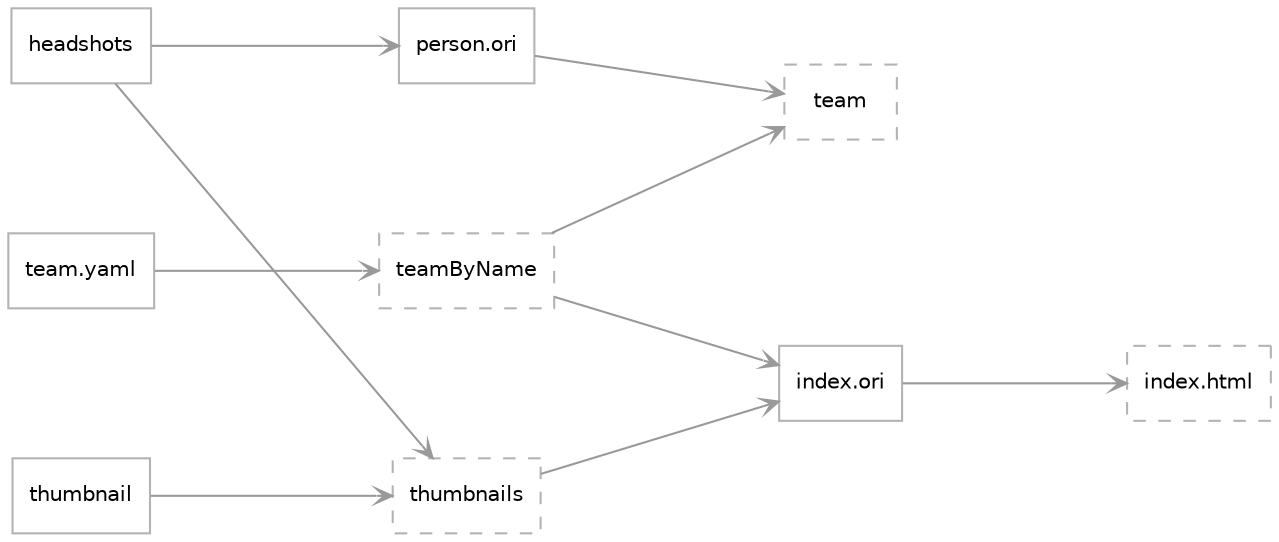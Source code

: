 digraph g {
  nodesep=1;
  rankdir=LR;
  ranksep=1.5;
  node [color=gray70; fillcolor="white"; fontname="Helvetica"; fontsize="10"; nojustify=true; style="filled"; shape=box];
  edge [arrowhead=vee; arrowsize=0.75; color=gray60; fontname="Helvetica"; fontsize="10"; labeldistance=5];

  "headshots" [URL="../headshots"];
  "index.html" [URL="../index.html"; style="dashed"];
  "index.ori" [URL="../index.ori"];
  "person.ori" [URL="../person.ori"];
  "team" [URL="../team"; style="dashed"];
  "team.yaml" [URL="../team.yaml"];
  "teamByName" [URL="../teamByName"; style="dashed"];
  "thumbnail" [URL="../thumbnail"];
  "thumbnails" [URL="../thumbnails"; style="dashed"];
  
  "headshots" -> "person.ori";
  "headshots" -> "thumbnails";
  "index.ori" -> "index.html";
  "person.ori" -> "team";
  "team.yaml" -> "teamByName";
  "teamByName" -> "index.ori";
  "teamByName" -> "team";
  "thumbnail" -> "thumbnails";
  "thumbnails" -> "index.ori"; 
}